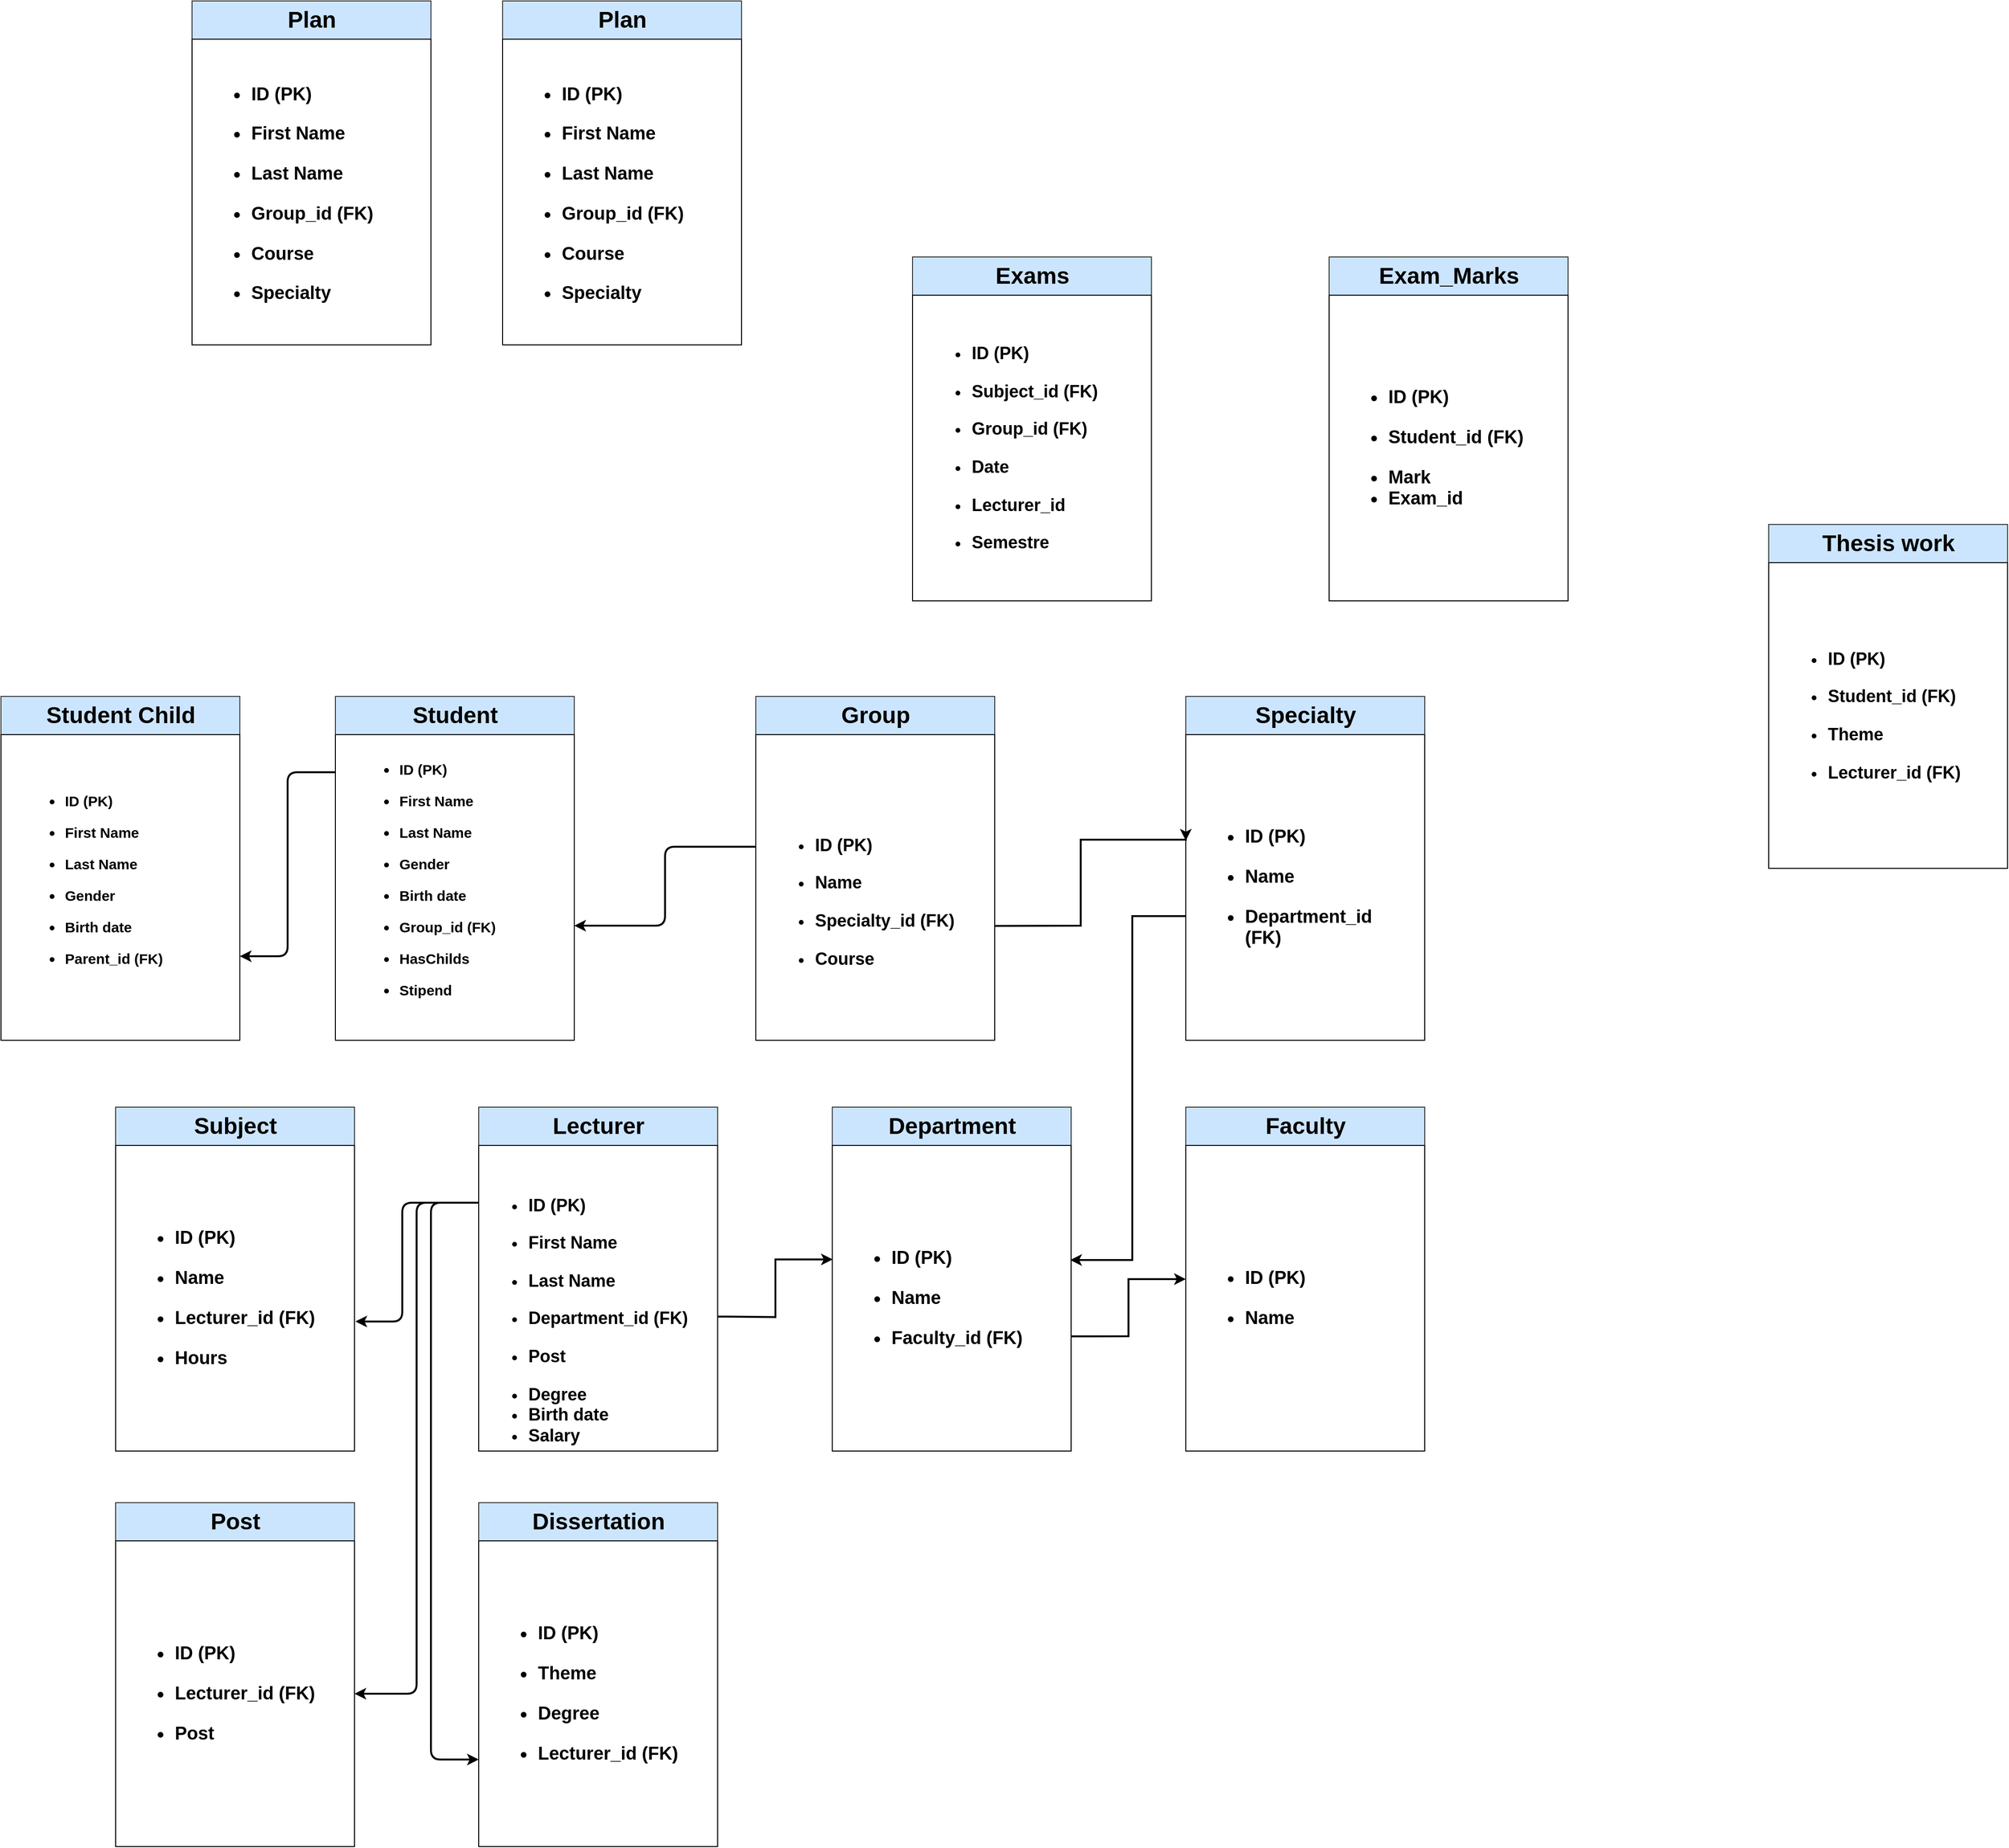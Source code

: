 <mxfile version="14.6.6" type="github">
  <diagram id="Nd1oWFx_atoqUXSRUNfD" name="Page-1">
    <mxGraphModel dx="4706" dy="1270" grid="1" gridSize="10" guides="1" tooltips="1" connect="1" arrows="1" fold="1" page="1" pageScale="1" pageWidth="2336" pageHeight="1654" math="0" shadow="0">
      <root>
        <mxCell id="0" />
        <mxCell id="1" parent="0" />
        <mxCell id="ouz9YCxZX4cG_lU1-Dov-2" value="" style="rounded=0;whiteSpace=wrap;html=1;fillColor=#cce5ff;strokeColor=#36393d;" parent="1" vertex="1">
          <mxGeometry x="270" y="810" width="250" height="360" as="geometry" />
        </mxCell>
        <mxCell id="ouz9YCxZX4cG_lU1-Dov-5" value="Student" style="text;strokeColor=none;fillColor=none;html=1;fontSize=24;fontStyle=1;verticalAlign=middle;align=center;" parent="1" vertex="1">
          <mxGeometry x="345" y="810" width="100" height="40" as="geometry" />
        </mxCell>
        <mxCell id="ouz9YCxZX4cG_lU1-Dov-9" value="" style="rounded=0;whiteSpace=wrap;html=1;" parent="1" vertex="1">
          <mxGeometry x="270" y="850" width="250" height="320" as="geometry" />
        </mxCell>
        <mxCell id="ouz9YCxZX4cG_lU1-Dov-11" value="&lt;h1&gt;&lt;/h1&gt;&lt;h3&gt;&lt;/h3&gt;&lt;h5&gt;&lt;/h5&gt;&lt;h6&gt;&lt;/h6&gt;&lt;h3 style=&quot;line-height: 100% ; font-size: 13px&quot;&gt;&lt;/h3&gt;&lt;h1 style=&quot;font-size: 18px ; line-height: 90%&quot;&gt;&lt;/h1&gt;&lt;h3 style=&quot;font-size: 15px&quot;&gt;&lt;/h3&gt;&lt;h3 style=&quot;line-height: 120% ; font-size: 19px&quot;&gt;&lt;/h3&gt;&lt;h3&gt;&lt;/h3&gt;&lt;h4&gt;&lt;/h4&gt;&lt;h5&gt;&lt;/h5&gt;&lt;h3&gt;&lt;/h3&gt;&lt;h2&gt;&lt;/h2&gt;&lt;h2&gt;&lt;/h2&gt;&lt;h3&gt;&lt;/h3&gt;&lt;h2&gt;&lt;/h2&gt;&lt;h3 style=&quot;font-size: 17px&quot;&gt;&lt;/h3&gt;&lt;h3 style=&quot;font-size: 15px&quot;&gt;&lt;ul&gt;&lt;li&gt;ID (PK)&lt;/li&gt;&lt;/ul&gt;&lt;ul&gt;&lt;li&gt;First Name&lt;/li&gt;&lt;/ul&gt;&lt;ul&gt;&lt;li&gt;Last Name&lt;/li&gt;&lt;/ul&gt;&lt;ul&gt;&lt;li&gt;Gender&lt;/li&gt;&lt;/ul&gt;&lt;ul&gt;&lt;li&gt;Birth date&lt;/li&gt;&lt;/ul&gt;&lt;ul&gt;&lt;li&gt;Group_id (FK)&lt;/li&gt;&lt;/ul&gt;&lt;ul&gt;&lt;li&gt;HasChilds&lt;/li&gt;&lt;/ul&gt;&lt;ul&gt;&lt;li&gt;Stipend&lt;/li&gt;&lt;/ul&gt;&lt;/h3&gt;" style="text;strokeColor=none;fillColor=none;html=1;whiteSpace=wrap;verticalAlign=middle;overflow=hidden;" parent="1" vertex="1">
          <mxGeometry x="295" y="840" width="210" height="320" as="geometry" />
        </mxCell>
        <mxCell id="ouz9YCxZX4cG_lU1-Dov-14" value="" style="rounded=0;whiteSpace=wrap;html=1;fillColor=#cce5ff;strokeColor=#36393d;" parent="1" vertex="1">
          <mxGeometry x="790" y="1240" width="250" height="360" as="geometry" />
        </mxCell>
        <mxCell id="ouz9YCxZX4cG_lU1-Dov-15" value="Department" style="text;strokeColor=none;fillColor=none;html=1;fontSize=24;fontStyle=1;verticalAlign=middle;align=center;" parent="1" vertex="1">
          <mxGeometry x="865" y="1240" width="100" height="40" as="geometry" />
        </mxCell>
        <mxCell id="ouz9YCxZX4cG_lU1-Dov-16" value="" style="rounded=0;whiteSpace=wrap;html=1;" parent="1" vertex="1">
          <mxGeometry x="790" y="1280" width="250" height="320" as="geometry" />
        </mxCell>
        <mxCell id="ouz9YCxZX4cG_lU1-Dov-17" value="&lt;h1&gt;&lt;/h1&gt;&lt;h3&gt;&lt;/h3&gt;&lt;h5&gt;&lt;/h5&gt;&lt;h6&gt;&lt;/h6&gt;&lt;h3 style=&quot;line-height: 100% ; font-size: 13px&quot;&gt;&lt;/h3&gt;&lt;h1 style=&quot;font-size: 18px ; line-height: 90%&quot;&gt;&lt;/h1&gt;&lt;h3 style=&quot;font-size: 15px&quot;&gt;&lt;/h3&gt;&lt;h3 style=&quot;line-height: 120% ; font-size: 19px&quot;&gt;&lt;ul&gt;&lt;li&gt;ID (PK)&lt;/li&gt;&lt;/ul&gt;&lt;ul&gt;&lt;li&gt;Name&lt;/li&gt;&lt;/ul&gt;&lt;ul&gt;&lt;li&gt;Faculty_id (FK)&lt;/li&gt;&lt;/ul&gt;&lt;/h3&gt;" style="text;strokeColor=none;fillColor=none;html=1;whiteSpace=wrap;verticalAlign=middle;overflow=hidden;" parent="1" vertex="1">
          <mxGeometry x="810" y="1305" width="210" height="270" as="geometry" />
        </mxCell>
        <mxCell id="Sy2bzmZRH99KcoMjBGQ2-6" value="" style="rounded=0;whiteSpace=wrap;html=1;fillColor=#cce5ff;strokeColor=#36393d;" parent="1" vertex="1">
          <mxGeometry x="420" y="1240" width="250" height="360" as="geometry" />
        </mxCell>
        <mxCell id="Sy2bzmZRH99KcoMjBGQ2-7" value="Lecturer" style="text;strokeColor=none;fillColor=none;html=1;fontSize=24;fontStyle=1;verticalAlign=middle;align=center;" parent="1" vertex="1">
          <mxGeometry x="495" y="1240" width="100" height="40" as="geometry" />
        </mxCell>
        <mxCell id="Sy2bzmZRH99KcoMjBGQ2-8" value="" style="rounded=0;whiteSpace=wrap;html=1;" parent="1" vertex="1">
          <mxGeometry x="420" y="1280" width="250" height="320" as="geometry" />
        </mxCell>
        <mxCell id="Sy2bzmZRH99KcoMjBGQ2-9" value="&lt;h1&gt;&lt;/h1&gt;&lt;h3&gt;&lt;/h3&gt;&lt;h5&gt;&lt;/h5&gt;&lt;h6&gt;&lt;/h6&gt;&lt;h3 style=&quot;line-height: 100% ; font-size: 13px&quot;&gt;&lt;/h3&gt;&lt;h1 style=&quot;font-size: 18px ; line-height: 90%&quot;&gt;&lt;/h1&gt;&lt;h3 style=&quot;font-size: 15px&quot;&gt;&lt;/h3&gt;&lt;h3 style=&quot;line-height: 120% ; font-size: 19px&quot;&gt;&lt;/h3&gt;&lt;h2&gt;&lt;ul&gt;&lt;li&gt;ID (PK)&lt;/li&gt;&lt;/ul&gt;&lt;ul&gt;&lt;li&gt;First Name&lt;/li&gt;&lt;/ul&gt;&lt;ul&gt;&lt;li&gt;Last Name&lt;/li&gt;&lt;/ul&gt;&lt;ul&gt;&lt;li&gt;Department_id (FK)&lt;/li&gt;&lt;/ul&gt;&lt;ul&gt;&lt;li&gt;Post&lt;/li&gt;&lt;/ul&gt;&lt;ul&gt;&lt;li&gt;Degree&lt;/li&gt;&lt;li&gt;Birth date&lt;/li&gt;&lt;li&gt;Salary&lt;/li&gt;&lt;/ul&gt;&lt;/h2&gt;" style="text;strokeColor=none;fillColor=none;html=1;whiteSpace=wrap;verticalAlign=middle;overflow=hidden;" parent="1" vertex="1">
          <mxGeometry x="430" y="1305" width="230" height="315" as="geometry" />
        </mxCell>
        <mxCell id="iH29S17_ySRr5cnDG_7A-1" value="" style="rounded=0;whiteSpace=wrap;html=1;fillColor=#cce5ff;strokeColor=#36393d;" parent="1" vertex="1">
          <mxGeometry x="1160" y="1240" width="250" height="360" as="geometry" />
        </mxCell>
        <mxCell id="iH29S17_ySRr5cnDG_7A-2" value="Faculty" style="text;strokeColor=none;fillColor=none;html=1;fontSize=24;fontStyle=1;verticalAlign=middle;align=center;" parent="1" vertex="1">
          <mxGeometry x="1235" y="1240" width="100" height="40" as="geometry" />
        </mxCell>
        <mxCell id="iH29S17_ySRr5cnDG_7A-3" value="" style="rounded=0;whiteSpace=wrap;html=1;" parent="1" vertex="1">
          <mxGeometry x="1160" y="1280" width="250" height="320" as="geometry" />
        </mxCell>
        <mxCell id="iH29S17_ySRr5cnDG_7A-4" value="&lt;h1&gt;&lt;/h1&gt;&lt;h3&gt;&lt;/h3&gt;&lt;h5&gt;&lt;/h5&gt;&lt;h6&gt;&lt;/h6&gt;&lt;h3 style=&quot;line-height: 100% ; font-size: 13px&quot;&gt;&lt;/h3&gt;&lt;h1 style=&quot;font-size: 18px ; line-height: 90%&quot;&gt;&lt;/h1&gt;&lt;h3 style=&quot;font-size: 15px&quot;&gt;&lt;/h3&gt;&lt;h3 style=&quot;line-height: 120% ; font-size: 19px&quot;&gt;&lt;ul&gt;&lt;li&gt;ID (PK)&lt;/li&gt;&lt;/ul&gt;&lt;ul&gt;&lt;li&gt;Name&lt;/li&gt;&lt;/ul&gt;&lt;/h3&gt;" style="text;strokeColor=none;fillColor=none;html=1;whiteSpace=wrap;verticalAlign=middle;overflow=hidden;" parent="1" vertex="1">
          <mxGeometry x="1180" y="1305" width="210" height="270" as="geometry" />
        </mxCell>
        <mxCell id="iH29S17_ySRr5cnDG_7A-5" value="" style="rounded=0;whiteSpace=wrap;html=1;fillColor=#cce5ff;strokeColor=#36393d;" parent="1" vertex="1">
          <mxGeometry x="1160" y="810" width="250" height="360" as="geometry" />
        </mxCell>
        <mxCell id="iH29S17_ySRr5cnDG_7A-6" value="Specialty" style="text;strokeColor=none;fillColor=none;html=1;fontSize=24;fontStyle=1;verticalAlign=middle;align=center;" parent="1" vertex="1">
          <mxGeometry x="1235" y="810" width="100" height="40" as="geometry" />
        </mxCell>
        <mxCell id="iH29S17_ySRr5cnDG_7A-7" value="" style="rounded=0;whiteSpace=wrap;html=1;" parent="1" vertex="1">
          <mxGeometry x="1160" y="850" width="250" height="320" as="geometry" />
        </mxCell>
        <mxCell id="iH29S17_ySRr5cnDG_7A-8" value="&lt;h1&gt;&lt;/h1&gt;&lt;h3&gt;&lt;/h3&gt;&lt;h5&gt;&lt;/h5&gt;&lt;h6&gt;&lt;/h6&gt;&lt;h3 style=&quot;line-height: 100% ; font-size: 13px&quot;&gt;&lt;/h3&gt;&lt;h1 style=&quot;font-size: 18px ; line-height: 90%&quot;&gt;&lt;/h1&gt;&lt;h3 style=&quot;font-size: 15px&quot;&gt;&lt;/h3&gt;&lt;h3 style=&quot;line-height: 120% ; font-size: 19px&quot;&gt;&lt;ul&gt;&lt;li&gt;ID (PK)&lt;/li&gt;&lt;/ul&gt;&lt;ul&gt;&lt;li&gt;Name&lt;/li&gt;&lt;/ul&gt;&lt;ul&gt;&lt;li&gt;Department_id (FK)&lt;/li&gt;&lt;/ul&gt;&lt;/h3&gt;" style="text;strokeColor=none;fillColor=none;html=1;whiteSpace=wrap;verticalAlign=middle;overflow=hidden;" parent="1" vertex="1">
          <mxGeometry x="1180" y="875" width="210" height="270" as="geometry" />
        </mxCell>
        <mxCell id="iH29S17_ySRr5cnDG_7A-13" value="" style="rounded=0;whiteSpace=wrap;html=1;fillColor=#cce5ff;strokeColor=#36393d;" parent="1" vertex="1">
          <mxGeometry x="40" y="1240" width="250" height="360" as="geometry" />
        </mxCell>
        <mxCell id="iH29S17_ySRr5cnDG_7A-14" value="Subject" style="text;strokeColor=none;fillColor=none;html=1;fontSize=24;fontStyle=1;verticalAlign=middle;align=center;" parent="1" vertex="1">
          <mxGeometry x="115" y="1240" width="100" height="40" as="geometry" />
        </mxCell>
        <mxCell id="iH29S17_ySRr5cnDG_7A-15" value="" style="rounded=0;whiteSpace=wrap;html=1;" parent="1" vertex="1">
          <mxGeometry x="40" y="1280" width="250" height="320" as="geometry" />
        </mxCell>
        <mxCell id="iH29S17_ySRr5cnDG_7A-16" value="&lt;h1&gt;&lt;/h1&gt;&lt;h3&gt;&lt;/h3&gt;&lt;h5&gt;&lt;/h5&gt;&lt;h6&gt;&lt;/h6&gt;&lt;h3 style=&quot;line-height: 100% ; font-size: 13px&quot;&gt;&lt;/h3&gt;&lt;h1 style=&quot;font-size: 18px ; line-height: 90%&quot;&gt;&lt;/h1&gt;&lt;h3 style=&quot;font-size: 15px&quot;&gt;&lt;/h3&gt;&lt;h3 style=&quot;line-height: 120% ; font-size: 19px&quot;&gt;&lt;/h3&gt;&lt;h3 style=&quot;font-size: 19px&quot;&gt;&lt;ul&gt;&lt;li&gt;ID (PK)&lt;/li&gt;&lt;/ul&gt;&lt;ul&gt;&lt;li&gt;Name&lt;/li&gt;&lt;/ul&gt;&lt;ul&gt;&lt;li&gt;Lecturer_id (FK)&lt;/li&gt;&lt;/ul&gt;&lt;ul&gt;&lt;li&gt;Hours&lt;/li&gt;&lt;/ul&gt;&lt;/h3&gt;" style="text;strokeColor=none;fillColor=none;html=1;whiteSpace=wrap;verticalAlign=middle;overflow=hidden;" parent="1" vertex="1">
          <mxGeometry x="60" y="1305" width="210" height="270" as="geometry" />
        </mxCell>
        <mxCell id="iH29S17_ySRr5cnDG_7A-22" style="edgeStyle=orthogonalEdgeStyle;rounded=0;orthogonalLoop=1;jettySize=auto;html=1;entryX=0.002;entryY=0.373;entryDx=0;entryDy=0;entryPerimeter=0;strokeWidth=2;" parent="1" target="ouz9YCxZX4cG_lU1-Dov-16" edge="1">
          <mxGeometry relative="1" as="geometry">
            <mxPoint x="670" y="1459.2" as="sourcePoint" />
            <mxPoint x="812" y="1340.0" as="targetPoint" />
          </mxGeometry>
        </mxCell>
        <mxCell id="iH29S17_ySRr5cnDG_7A-24" style="edgeStyle=orthogonalEdgeStyle;rounded=0;orthogonalLoop=1;jettySize=auto;html=1;strokeWidth=2;" parent="1" target="iH29S17_ySRr5cnDG_7A-3" edge="1">
          <mxGeometry relative="1" as="geometry">
            <mxPoint x="1040" y="1479.84" as="sourcePoint" />
            <mxPoint x="1140.5" y="1420" as="targetPoint" />
            <Array as="points">
              <mxPoint x="1100" y="1480" />
              <mxPoint x="1100" y="1420" />
            </Array>
          </mxGeometry>
        </mxCell>
        <mxCell id="iH29S17_ySRr5cnDG_7A-25" value="" style="rounded=0;whiteSpace=wrap;html=1;fillColor=#cce5ff;strokeColor=#36393d;" parent="1" vertex="1">
          <mxGeometry x="710" y="810" width="250" height="360" as="geometry" />
        </mxCell>
        <mxCell id="iH29S17_ySRr5cnDG_7A-26" value="Group" style="text;strokeColor=none;fillColor=none;html=1;fontSize=24;fontStyle=1;verticalAlign=middle;align=center;" parent="1" vertex="1">
          <mxGeometry x="785" y="810" width="100" height="40" as="geometry" />
        </mxCell>
        <mxCell id="iH29S17_ySRr5cnDG_7A-27" value="" style="rounded=0;whiteSpace=wrap;html=1;" parent="1" vertex="1">
          <mxGeometry x="710" y="850" width="250" height="320" as="geometry" />
        </mxCell>
        <mxCell id="iH29S17_ySRr5cnDG_7A-28" value="&lt;h1&gt;&lt;/h1&gt;&lt;h3&gt;&lt;/h3&gt;&lt;h5&gt;&lt;/h5&gt;&lt;h6&gt;&lt;/h6&gt;&lt;h3 style=&quot;line-height: 100% ; font-size: 13px&quot;&gt;&lt;/h3&gt;&lt;h1 style=&quot;font-size: 18px ; line-height: 90%&quot;&gt;&lt;/h1&gt;&lt;h3 style=&quot;font-size: 15px&quot;&gt;&lt;/h3&gt;&lt;h3 style=&quot;line-height: 120% ; font-size: 19px&quot;&gt;&lt;/h3&gt;&lt;h3&gt;&lt;/h3&gt;&lt;h1&gt;&lt;h2&gt;&lt;ul&gt;&lt;li&gt;ID (PK)&lt;/li&gt;&lt;/ul&gt;&lt;ul&gt;&lt;li&gt;Name&lt;/li&gt;&lt;/ul&gt;&lt;ul&gt;&lt;li&gt;Specialty_id (FK)&lt;/li&gt;&lt;/ul&gt;&lt;ul&gt;&lt;li&gt;Course&lt;/li&gt;&lt;/ul&gt;&lt;/h2&gt;&lt;/h1&gt;" style="text;strokeColor=none;fillColor=none;html=1;whiteSpace=wrap;verticalAlign=middle;overflow=hidden;" parent="1" vertex="1">
          <mxGeometry x="730" y="890" width="210" height="270" as="geometry" />
        </mxCell>
        <mxCell id="iH29S17_ySRr5cnDG_7A-34" value="" style="rounded=0;whiteSpace=wrap;html=1;fillColor=#cce5ff;strokeColor=#36393d;" parent="1" vertex="1">
          <mxGeometry x="120" y="82" width="250" height="360" as="geometry" />
        </mxCell>
        <mxCell id="iH29S17_ySRr5cnDG_7A-35" value="Plan" style="text;strokeColor=none;fillColor=none;html=1;fontSize=24;fontStyle=1;verticalAlign=middle;align=center;" parent="1" vertex="1">
          <mxGeometry x="195" y="82" width="100" height="40" as="geometry" />
        </mxCell>
        <mxCell id="iH29S17_ySRr5cnDG_7A-36" value="" style="rounded=0;whiteSpace=wrap;html=1;" parent="1" vertex="1">
          <mxGeometry x="120" y="122" width="250" height="320" as="geometry" />
        </mxCell>
        <mxCell id="iH29S17_ySRr5cnDG_7A-37" value="&lt;h1&gt;&lt;/h1&gt;&lt;h3&gt;&lt;/h3&gt;&lt;h5&gt;&lt;/h5&gt;&lt;h6&gt;&lt;/h6&gt;&lt;h3 style=&quot;line-height: 100% ; font-size: 13px&quot;&gt;&lt;/h3&gt;&lt;h1 style=&quot;font-size: 18px ; line-height: 90%&quot;&gt;&lt;/h1&gt;&lt;h3 style=&quot;font-size: 15px&quot;&gt;&lt;/h3&gt;&lt;h3 style=&quot;line-height: 120% ; font-size: 19px&quot;&gt;&lt;ul&gt;&lt;li&gt;ID (PK)&lt;/li&gt;&lt;/ul&gt;&lt;ul&gt;&lt;li&gt;First Name&lt;/li&gt;&lt;/ul&gt;&lt;ul&gt;&lt;li&gt;Last Name&lt;/li&gt;&lt;/ul&gt;&lt;ul&gt;&lt;li&gt;Group_id (FK)&lt;/li&gt;&lt;/ul&gt;&lt;ul&gt;&lt;li&gt;Course&lt;/li&gt;&lt;/ul&gt;&lt;ul&gt;&lt;li&gt;Specialty&lt;/li&gt;&lt;/ul&gt;&lt;/h3&gt;" style="text;strokeColor=none;fillColor=none;html=1;whiteSpace=wrap;verticalAlign=middle;overflow=hidden;" parent="1" vertex="1">
          <mxGeometry x="140" y="147" width="210" height="270" as="geometry" />
        </mxCell>
        <mxCell id="iH29S17_ySRr5cnDG_7A-40" value="" style="rounded=0;whiteSpace=wrap;html=1;fillColor=#cce5ff;strokeColor=#36393d;" parent="1" vertex="1">
          <mxGeometry x="445" y="82" width="250" height="360" as="geometry" />
        </mxCell>
        <mxCell id="iH29S17_ySRr5cnDG_7A-41" value="Plan" style="text;strokeColor=none;fillColor=none;html=1;fontSize=24;fontStyle=1;verticalAlign=middle;align=center;" parent="1" vertex="1">
          <mxGeometry x="520" y="82" width="100" height="40" as="geometry" />
        </mxCell>
        <mxCell id="iH29S17_ySRr5cnDG_7A-42" value="" style="rounded=0;whiteSpace=wrap;html=1;" parent="1" vertex="1">
          <mxGeometry x="445" y="122" width="250" height="320" as="geometry" />
        </mxCell>
        <mxCell id="iH29S17_ySRr5cnDG_7A-43" value="&lt;h1&gt;&lt;/h1&gt;&lt;h3&gt;&lt;/h3&gt;&lt;h5&gt;&lt;/h5&gt;&lt;h6&gt;&lt;/h6&gt;&lt;h3 style=&quot;line-height: 100% ; font-size: 13px&quot;&gt;&lt;/h3&gt;&lt;h1 style=&quot;font-size: 18px ; line-height: 90%&quot;&gt;&lt;/h1&gt;&lt;h3 style=&quot;font-size: 15px&quot;&gt;&lt;/h3&gt;&lt;h3 style=&quot;line-height: 120% ; font-size: 19px&quot;&gt;&lt;ul&gt;&lt;li&gt;ID (PK)&lt;/li&gt;&lt;/ul&gt;&lt;ul&gt;&lt;li&gt;First Name&lt;/li&gt;&lt;/ul&gt;&lt;ul&gt;&lt;li&gt;Last Name&lt;/li&gt;&lt;/ul&gt;&lt;ul&gt;&lt;li&gt;Group_id (FK)&lt;/li&gt;&lt;/ul&gt;&lt;ul&gt;&lt;li&gt;Course&lt;/li&gt;&lt;/ul&gt;&lt;ul&gt;&lt;li&gt;Specialty&lt;/li&gt;&lt;/ul&gt;&lt;/h3&gt;" style="text;strokeColor=none;fillColor=none;html=1;whiteSpace=wrap;verticalAlign=middle;overflow=hidden;" parent="1" vertex="1">
          <mxGeometry x="465" y="147" width="210" height="270" as="geometry" />
        </mxCell>
        <mxCell id="Fq57MsM5_XtOPImEE2Wt-21" style="edgeStyle=orthogonalEdgeStyle;rounded=0;orthogonalLoop=1;jettySize=auto;html=1;strokeWidth=2;" parent="1" edge="1">
          <mxGeometry relative="1" as="geometry">
            <mxPoint x="1160" y="1040" as="sourcePoint" />
            <Array as="points">
              <mxPoint x="1104" y="1040" />
              <mxPoint x="1104" y="1400" />
              <mxPoint x="1039" y="1400" />
            </Array>
            <mxPoint x="1039" y="1400" as="targetPoint" />
          </mxGeometry>
        </mxCell>
        <mxCell id="Fq57MsM5_XtOPImEE2Wt-27" style="edgeStyle=orthogonalEdgeStyle;rounded=0;orthogonalLoop=1;jettySize=auto;html=1;strokeWidth=2;exitX=1.001;exitY=0.626;exitDx=0;exitDy=0;exitPerimeter=0;" parent="1" source="iH29S17_ySRr5cnDG_7A-27" edge="1">
          <mxGeometry relative="1" as="geometry">
            <mxPoint x="970" y="1026" as="sourcePoint" />
            <Array as="points">
              <mxPoint x="962" y="1050" />
              <mxPoint x="1050" y="1050" />
              <mxPoint x="1050" y="960" />
              <mxPoint x="1160" y="960" />
            </Array>
            <mxPoint x="1160" y="961" as="targetPoint" />
          </mxGeometry>
        </mxCell>
        <mxCell id="Fq57MsM5_XtOPImEE2Wt-29" value="" style="rounded=0;whiteSpace=wrap;html=1;fillColor=#cce5ff;strokeColor=#36393d;" parent="1" vertex="1">
          <mxGeometry x="420" y="1654" width="250" height="360" as="geometry" />
        </mxCell>
        <mxCell id="Fq57MsM5_XtOPImEE2Wt-30" value="Dissertation" style="text;strokeColor=none;fillColor=none;html=1;fontSize=24;fontStyle=1;verticalAlign=middle;align=center;" parent="1" vertex="1">
          <mxGeometry x="495" y="1654" width="100" height="40" as="geometry" />
        </mxCell>
        <mxCell id="Fq57MsM5_XtOPImEE2Wt-31" value="" style="rounded=0;whiteSpace=wrap;html=1;" parent="1" vertex="1">
          <mxGeometry x="420" y="1694" width="250" height="320" as="geometry" />
        </mxCell>
        <mxCell id="Fq57MsM5_XtOPImEE2Wt-32" value="&lt;h1&gt;&lt;/h1&gt;&lt;h3&gt;&lt;/h3&gt;&lt;h5&gt;&lt;/h5&gt;&lt;h6&gt;&lt;/h6&gt;&lt;h3 style=&quot;line-height: 100% ; font-size: 13px&quot;&gt;&lt;/h3&gt;&lt;h1 style=&quot;font-size: 18px ; line-height: 90%&quot;&gt;&lt;/h1&gt;&lt;h3 style=&quot;font-size: 15px&quot;&gt;&lt;/h3&gt;&lt;h3 style=&quot;line-height: 120% ; font-size: 19px&quot;&gt;&lt;ul&gt;&lt;li&gt;ID (PK)&lt;/li&gt;&lt;/ul&gt;&lt;ul&gt;&lt;li&gt;Theme&lt;/li&gt;&lt;/ul&gt;&lt;ul&gt;&lt;li&gt;Degree&lt;/li&gt;&lt;/ul&gt;&lt;ul&gt;&lt;li&gt;Lecturer_id (FK)&lt;/li&gt;&lt;/ul&gt;&lt;/h3&gt;" style="text;strokeColor=none;fillColor=none;html=1;whiteSpace=wrap;verticalAlign=middle;overflow=hidden;" parent="1" vertex="1">
          <mxGeometry x="440" y="1719" width="210" height="270" as="geometry" />
        </mxCell>
        <mxCell id="Fq57MsM5_XtOPImEE2Wt-34" value="" style="rounded=0;whiteSpace=wrap;html=1;fillColor=#cce5ff;strokeColor=#36393d;" parent="1" vertex="1">
          <mxGeometry x="874" y="350" width="250" height="360" as="geometry" />
        </mxCell>
        <mxCell id="Fq57MsM5_XtOPImEE2Wt-35" value="Exams" style="text;strokeColor=none;fillColor=none;html=1;fontSize=24;fontStyle=1;verticalAlign=middle;align=center;" parent="1" vertex="1">
          <mxGeometry x="949" y="350" width="100" height="40" as="geometry" />
        </mxCell>
        <mxCell id="Fq57MsM5_XtOPImEE2Wt-36" value="" style="rounded=0;whiteSpace=wrap;html=1;" parent="1" vertex="1">
          <mxGeometry x="874" y="390" width="250" height="320" as="geometry" />
        </mxCell>
        <mxCell id="Fq57MsM5_XtOPImEE2Wt-37" value="&lt;h1&gt;&lt;/h1&gt;&lt;h3&gt;&lt;/h3&gt;&lt;h5&gt;&lt;/h5&gt;&lt;h6&gt;&lt;/h6&gt;&lt;h3 style=&quot;line-height: 100% ; font-size: 13px&quot;&gt;&lt;/h3&gt;&lt;h1 style=&quot;font-size: 18px ; line-height: 90%&quot;&gt;&lt;/h1&gt;&lt;h3 style=&quot;font-size: 15px&quot;&gt;&lt;/h3&gt;&lt;h3 style=&quot;line-height: 120% ; font-size: 19px&quot;&gt;&lt;/h3&gt;&lt;h2&gt;&lt;h2&gt;&lt;ul&gt;&lt;li&gt;ID (PK)&lt;/li&gt;&lt;/ul&gt;&lt;ul&gt;&lt;li&gt;Subject_id (FK)&lt;/li&gt;&lt;/ul&gt;&lt;ul&gt;&lt;li&gt;Group_id (FK)&lt;/li&gt;&lt;/ul&gt;&lt;ul&gt;&lt;li&gt;Date&lt;/li&gt;&lt;/ul&gt;&lt;ul&gt;&lt;li&gt;Lecturer_id&lt;/li&gt;&lt;/ul&gt;&lt;ul&gt;&lt;li&gt;Semestre&lt;/li&gt;&lt;/ul&gt;&lt;/h2&gt;&lt;/h2&gt;" style="text;strokeColor=none;fillColor=none;html=1;whiteSpace=wrap;verticalAlign=middle;overflow=hidden;" parent="1" vertex="1">
          <mxGeometry x="894" y="415" width="210" height="270" as="geometry" />
        </mxCell>
        <mxCell id="Fq57MsM5_XtOPImEE2Wt-38" value="" style="rounded=0;whiteSpace=wrap;html=1;fillColor=#cce5ff;strokeColor=#36393d;" parent="1" vertex="1">
          <mxGeometry x="1310" y="350" width="250" height="360" as="geometry" />
        </mxCell>
        <mxCell id="Fq57MsM5_XtOPImEE2Wt-39" value="Exam_Marks" style="text;strokeColor=none;fillColor=none;html=1;fontSize=24;fontStyle=1;verticalAlign=middle;align=center;" parent="1" vertex="1">
          <mxGeometry x="1385" y="350" width="100" height="40" as="geometry" />
        </mxCell>
        <mxCell id="Fq57MsM5_XtOPImEE2Wt-40" value="" style="rounded=0;whiteSpace=wrap;html=1;" parent="1" vertex="1">
          <mxGeometry x="1310" y="390" width="250" height="320" as="geometry" />
        </mxCell>
        <mxCell id="Fq57MsM5_XtOPImEE2Wt-41" value="&lt;h1&gt;&lt;/h1&gt;&lt;h3&gt;&lt;/h3&gt;&lt;h5&gt;&lt;/h5&gt;&lt;h6&gt;&lt;/h6&gt;&lt;h3 style=&quot;line-height: 100% ; font-size: 13px&quot;&gt;&lt;/h3&gt;&lt;h1 style=&quot;font-size: 18px ; line-height: 90%&quot;&gt;&lt;/h1&gt;&lt;h3 style=&quot;font-size: 15px&quot;&gt;&lt;/h3&gt;&lt;h3 style=&quot;line-height: 120% ; font-size: 19px&quot;&gt;&lt;ul&gt;&lt;li&gt;ID (PK)&lt;/li&gt;&lt;/ul&gt;&lt;ul&gt;&lt;li&gt;Student_id (FK)&lt;/li&gt;&lt;/ul&gt;&lt;ul&gt;&lt;li&gt;Mark&lt;/li&gt;&lt;li&gt;Exam_id&lt;/li&gt;&lt;/ul&gt;&lt;/h3&gt;" style="text;strokeColor=none;fillColor=none;html=1;whiteSpace=wrap;verticalAlign=middle;overflow=hidden;" parent="1" vertex="1">
          <mxGeometry x="1330" y="415" width="210" height="270" as="geometry" />
        </mxCell>
        <mxCell id="Qoz3szWXgfFQDnbkg1fF-1" value="" style="rounded=0;whiteSpace=wrap;html=1;fillColor=#cce5ff;strokeColor=#36393d;" parent="1" vertex="1">
          <mxGeometry x="-80" y="810" width="250" height="360" as="geometry" />
        </mxCell>
        <mxCell id="Qoz3szWXgfFQDnbkg1fF-2" value="Student Child" style="text;strokeColor=none;fillColor=none;html=1;fontSize=24;fontStyle=1;verticalAlign=middle;align=center;" parent="1" vertex="1">
          <mxGeometry x="-5" y="810" width="100" height="40" as="geometry" />
        </mxCell>
        <mxCell id="Qoz3szWXgfFQDnbkg1fF-3" value="" style="rounded=0;whiteSpace=wrap;html=1;" parent="1" vertex="1">
          <mxGeometry x="-80" y="850" width="250" height="320" as="geometry" />
        </mxCell>
        <mxCell id="Qoz3szWXgfFQDnbkg1fF-4" value="&lt;h1&gt;&lt;/h1&gt;&lt;h3&gt;&lt;/h3&gt;&lt;h5&gt;&lt;/h5&gt;&lt;h6&gt;&lt;/h6&gt;&lt;h3 style=&quot;line-height: 100% ; font-size: 13px&quot;&gt;&lt;/h3&gt;&lt;h1 style=&quot;font-size: 18px ; line-height: 90%&quot;&gt;&lt;/h1&gt;&lt;h3 style=&quot;font-size: 15px&quot;&gt;&lt;/h3&gt;&lt;h3 style=&quot;line-height: 120% ; font-size: 19px&quot;&gt;&lt;/h3&gt;&lt;h3&gt;&lt;/h3&gt;&lt;h4&gt;&lt;/h4&gt;&lt;h5&gt;&lt;/h5&gt;&lt;h3&gt;&lt;/h3&gt;&lt;h2&gt;&lt;/h2&gt;&lt;h2&gt;&lt;/h2&gt;&lt;h3&gt;&lt;/h3&gt;&lt;h2&gt;&lt;/h2&gt;&lt;h3 style=&quot;font-size: 17px&quot;&gt;&lt;/h3&gt;&lt;h3 style=&quot;font-size: 15px&quot;&gt;&lt;ul&gt;&lt;li&gt;ID (PK)&lt;/li&gt;&lt;/ul&gt;&lt;ul&gt;&lt;li&gt;First Name&lt;/li&gt;&lt;/ul&gt;&lt;ul&gt;&lt;li&gt;Last Name&lt;/li&gt;&lt;/ul&gt;&lt;ul&gt;&lt;li&gt;Gender&lt;/li&gt;&lt;/ul&gt;&lt;ul&gt;&lt;li&gt;Birth date&lt;/li&gt;&lt;/ul&gt;&lt;ul&gt;&lt;li&gt;Parent_id (FK)&lt;/li&gt;&lt;/ul&gt;&lt;/h3&gt;" style="text;strokeColor=none;fillColor=none;html=1;whiteSpace=wrap;verticalAlign=middle;overflow=hidden;" parent="1" vertex="1">
          <mxGeometry x="-55" y="840" width="210" height="320" as="geometry" />
        </mxCell>
        <mxCell id="Qoz3szWXgfFQDnbkg1fF-9" value="" style="edgeStyle=elbowEdgeStyle;elbow=horizontal;endArrow=classic;html=1;strokeWidth=2;exitX=-0.001;exitY=0.123;exitDx=0;exitDy=0;exitPerimeter=0;entryX=1;entryY=0.725;entryDx=0;entryDy=0;entryPerimeter=0;" parent="1" source="ouz9YCxZX4cG_lU1-Dov-9" target="Qoz3szWXgfFQDnbkg1fF-3" edge="1">
          <mxGeometry width="50" height="50" relative="1" as="geometry">
            <mxPoint x="180" y="1040" as="sourcePoint" />
            <mxPoint x="180" y="1090" as="targetPoint" />
          </mxGeometry>
        </mxCell>
        <mxCell id="Qoz3szWXgfFQDnbkg1fF-10" value="" style="edgeStyle=elbowEdgeStyle;elbow=horizontal;endArrow=classic;html=1;strokeWidth=2;exitX=-0.001;exitY=0.123;exitDx=0;exitDy=0;exitPerimeter=0;entryX=1;entryY=0.625;entryDx=0;entryDy=0;entryPerimeter=0;" parent="1" target="ouz9YCxZX4cG_lU1-Dov-9" edge="1">
          <mxGeometry width="50" height="50" relative="1" as="geometry">
            <mxPoint x="710" y="967.36" as="sourcePoint" />
            <mxPoint x="610.25" y="1160" as="targetPoint" />
          </mxGeometry>
        </mxCell>
        <mxCell id="Qoz3szWXgfFQDnbkg1fF-12" value="" style="rounded=0;whiteSpace=wrap;html=1;fillColor=#cce5ff;strokeColor=#36393d;" parent="1" vertex="1">
          <mxGeometry x="40" y="1654" width="250" height="360" as="geometry" />
        </mxCell>
        <mxCell id="Qoz3szWXgfFQDnbkg1fF-13" value="Post" style="text;strokeColor=none;fillColor=none;html=1;fontSize=24;fontStyle=1;verticalAlign=middle;align=center;" parent="1" vertex="1">
          <mxGeometry x="115" y="1654" width="100" height="40" as="geometry" />
        </mxCell>
        <mxCell id="Qoz3szWXgfFQDnbkg1fF-14" value="" style="rounded=0;whiteSpace=wrap;html=1;" parent="1" vertex="1">
          <mxGeometry x="40" y="1694" width="250" height="320" as="geometry" />
        </mxCell>
        <mxCell id="Qoz3szWXgfFQDnbkg1fF-15" value="&lt;h1&gt;&lt;/h1&gt;&lt;h3&gt;&lt;/h3&gt;&lt;h5&gt;&lt;/h5&gt;&lt;h6&gt;&lt;/h6&gt;&lt;h3 style=&quot;line-height: 100% ; font-size: 13px&quot;&gt;&lt;/h3&gt;&lt;h1 style=&quot;font-size: 18px ; line-height: 90%&quot;&gt;&lt;/h1&gt;&lt;h3 style=&quot;font-size: 15px&quot;&gt;&lt;/h3&gt;&lt;h3 style=&quot;line-height: 120% ; font-size: 19px&quot;&gt;&lt;ul&gt;&lt;li&gt;ID (PK)&lt;/li&gt;&lt;/ul&gt;&lt;ul&gt;&lt;li&gt;Lecturer_id (FK)&lt;/li&gt;&lt;/ul&gt;&lt;ul&gt;&lt;li&gt;Post&lt;/li&gt;&lt;/ul&gt;&lt;/h3&gt;" style="text;strokeColor=none;fillColor=none;html=1;whiteSpace=wrap;verticalAlign=middle;overflow=hidden;" parent="1" vertex="1">
          <mxGeometry x="60" y="1719" width="210" height="270" as="geometry" />
        </mxCell>
        <mxCell id="jYdw-NIRmFGCxaE_p19X-1" value="" style="edgeStyle=elbowEdgeStyle;elbow=horizontal;endArrow=classic;html=1;strokeWidth=2;exitX=-0.001;exitY=0.123;exitDx=0;exitDy=0;exitPerimeter=0;entryX=1;entryY=0.5;entryDx=0;entryDy=0;" edge="1" parent="1" target="Qoz3szWXgfFQDnbkg1fF-14">
          <mxGeometry width="50" height="50" relative="1" as="geometry">
            <mxPoint x="420.0" y="1340" as="sourcePoint" />
            <mxPoint x="320.25" y="1532.64" as="targetPoint" />
          </mxGeometry>
        </mxCell>
        <mxCell id="jYdw-NIRmFGCxaE_p19X-3" value="" style="edgeStyle=elbowEdgeStyle;elbow=horizontal;endArrow=classic;html=1;strokeWidth=2;exitX=-0.001;exitY=0.123;exitDx=0;exitDy=0;exitPerimeter=0;entryX=1.004;entryY=0.576;entryDx=0;entryDy=0;entryPerimeter=0;" edge="1" parent="1" target="iH29S17_ySRr5cnDG_7A-15">
          <mxGeometry width="50" height="50" relative="1" as="geometry">
            <mxPoint x="420" y="1340.0" as="sourcePoint" />
            <mxPoint x="320.25" y="1532.64" as="targetPoint" />
            <Array as="points">
              <mxPoint x="340" y="1400" />
              <mxPoint x="350" y="1440" />
            </Array>
          </mxGeometry>
        </mxCell>
        <mxCell id="jYdw-NIRmFGCxaE_p19X-4" value="" style="edgeStyle=elbowEdgeStyle;elbow=horizontal;endArrow=classic;html=1;strokeWidth=2;exitX=-0.001;exitY=0.123;exitDx=0;exitDy=0;exitPerimeter=0;" edge="1" parent="1">
          <mxGeometry width="50" height="50" relative="1" as="geometry">
            <mxPoint x="420.0" y="1340" as="sourcePoint" />
            <mxPoint x="420" y="1922.857" as="targetPoint" />
            <Array as="points">
              <mxPoint x="370" y="1600" />
            </Array>
          </mxGeometry>
        </mxCell>
        <mxCell id="jYdw-NIRmFGCxaE_p19X-5" value="" style="rounded=0;whiteSpace=wrap;html=1;fillColor=#cce5ff;strokeColor=#36393d;" vertex="1" parent="1">
          <mxGeometry x="1770" y="630" width="250" height="360" as="geometry" />
        </mxCell>
        <mxCell id="jYdw-NIRmFGCxaE_p19X-6" value="Thesis work" style="text;strokeColor=none;fillColor=none;html=1;fontSize=24;fontStyle=1;verticalAlign=middle;align=center;" vertex="1" parent="1">
          <mxGeometry x="1845" y="630" width="100" height="40" as="geometry" />
        </mxCell>
        <mxCell id="jYdw-NIRmFGCxaE_p19X-7" value="" style="rounded=0;whiteSpace=wrap;html=1;" vertex="1" parent="1">
          <mxGeometry x="1770" y="670" width="250" height="320" as="geometry" />
        </mxCell>
        <mxCell id="jYdw-NIRmFGCxaE_p19X-8" value="&lt;h1&gt;&lt;/h1&gt;&lt;h3&gt;&lt;/h3&gt;&lt;h5&gt;&lt;/h5&gt;&lt;h6&gt;&lt;/h6&gt;&lt;h3 style=&quot;line-height: 100% ; font-size: 13px&quot;&gt;&lt;/h3&gt;&lt;h1 style=&quot;font-size: 18px ; line-height: 90%&quot;&gt;&lt;/h1&gt;&lt;h3 style=&quot;font-size: 15px&quot;&gt;&lt;/h3&gt;&lt;h3 style=&quot;line-height: 120% ; font-size: 19px&quot;&gt;&lt;/h3&gt;&lt;h2&gt;&lt;/h2&gt;&lt;h2&gt;&lt;ul&gt;&lt;li&gt;ID (PK)&lt;/li&gt;&lt;/ul&gt;&lt;ul&gt;&lt;li&gt;Student_id (FK)&lt;/li&gt;&lt;/ul&gt;&lt;ul&gt;&lt;li&gt;Theme&lt;/li&gt;&lt;/ul&gt;&lt;ul&gt;&lt;li&gt;Lecturer_id (FK)&lt;/li&gt;&lt;/ul&gt;&lt;/h2&gt;" style="text;strokeColor=none;fillColor=none;html=1;whiteSpace=wrap;verticalAlign=middle;overflow=hidden;" vertex="1" parent="1">
          <mxGeometry x="1790" y="695" width="210" height="270" as="geometry" />
        </mxCell>
      </root>
    </mxGraphModel>
  </diagram>
</mxfile>
